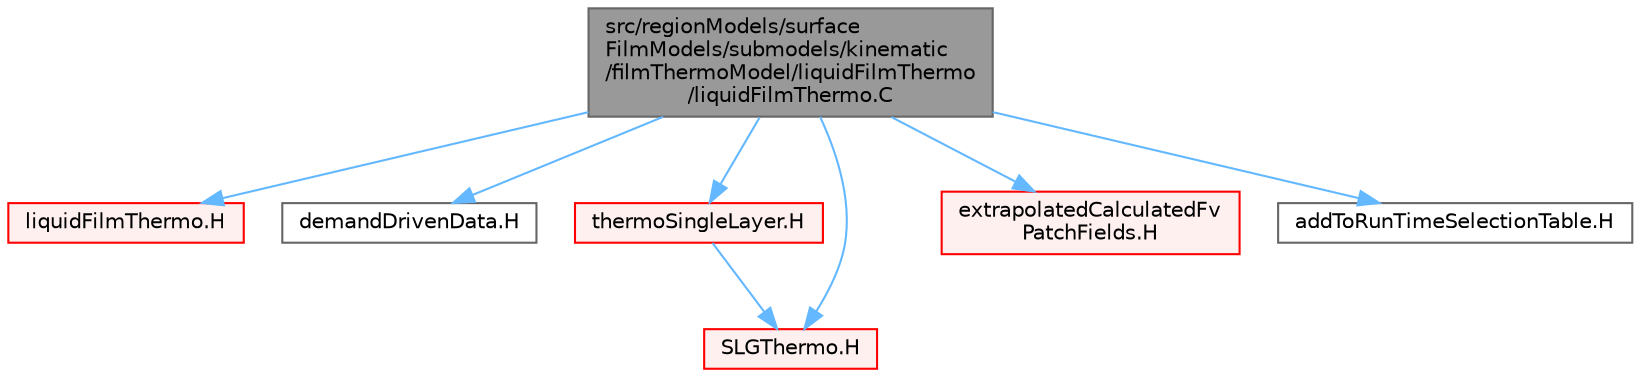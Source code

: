 digraph "src/regionModels/surfaceFilmModels/submodels/kinematic/filmThermoModel/liquidFilmThermo/liquidFilmThermo.C"
{
 // LATEX_PDF_SIZE
  bgcolor="transparent";
  edge [fontname=Helvetica,fontsize=10,labelfontname=Helvetica,labelfontsize=10];
  node [fontname=Helvetica,fontsize=10,shape=box,height=0.2,width=0.4];
  Node1 [id="Node000001",label="src/regionModels/surface\lFilmModels/submodels/kinematic\l/filmThermoModel/liquidFilmThermo\l/liquidFilmThermo.C",height=0.2,width=0.4,color="gray40", fillcolor="grey60", style="filled", fontcolor="black",tooltip=" "];
  Node1 -> Node2 [id="edge1_Node000001_Node000002",color="steelblue1",style="solid",tooltip=" "];
  Node2 [id="Node000002",label="liquidFilmThermo.H",height=0.2,width=0.4,color="red", fillcolor="#FFF0F0", style="filled",URL="$liquidFilmThermo_8H.html",tooltip=" "];
  Node1 -> Node140 [id="edge2_Node000001_Node000140",color="steelblue1",style="solid",tooltip=" "];
  Node140 [id="Node000140",label="demandDrivenData.H",height=0.2,width=0.4,color="grey40", fillcolor="white", style="filled",URL="$demandDrivenData_8H.html",tooltip="Template functions to aid in the implementation of demand driven data."];
  Node1 -> Node141 [id="edge3_Node000001_Node000141",color="steelblue1",style="solid",tooltip=" "];
  Node141 [id="Node000141",label="thermoSingleLayer.H",height=0.2,width=0.4,color="red", fillcolor="#FFF0F0", style="filled",URL="$thermoSingleLayer_8H.html",tooltip=" "];
  Node141 -> Node460 [id="edge4_Node000141_Node000460",color="steelblue1",style="solid",tooltip=" "];
  Node460 [id="Node000460",label="SLGThermo.H",height=0.2,width=0.4,color="red", fillcolor="#FFF0F0", style="filled",URL="$SLGThermo_8H.html",tooltip=" "];
  Node1 -> Node460 [id="edge5_Node000001_Node000460",color="steelblue1",style="solid",tooltip=" "];
  Node1 -> Node485 [id="edge6_Node000001_Node000485",color="steelblue1",style="solid",tooltip=" "];
  Node485 [id="Node000485",label="extrapolatedCalculatedFv\lPatchFields.H",height=0.2,width=0.4,color="red", fillcolor="#FFF0F0", style="filled",URL="$extrapolatedCalculatedFvPatchFields_8H.html",tooltip=" "];
  Node1 -> Node487 [id="edge7_Node000001_Node000487",color="steelblue1",style="solid",tooltip=" "];
  Node487 [id="Node000487",label="addToRunTimeSelectionTable.H",height=0.2,width=0.4,color="grey40", fillcolor="white", style="filled",URL="$addToRunTimeSelectionTable_8H.html",tooltip="Macros for easy insertion into run-time selection tables."];
}
